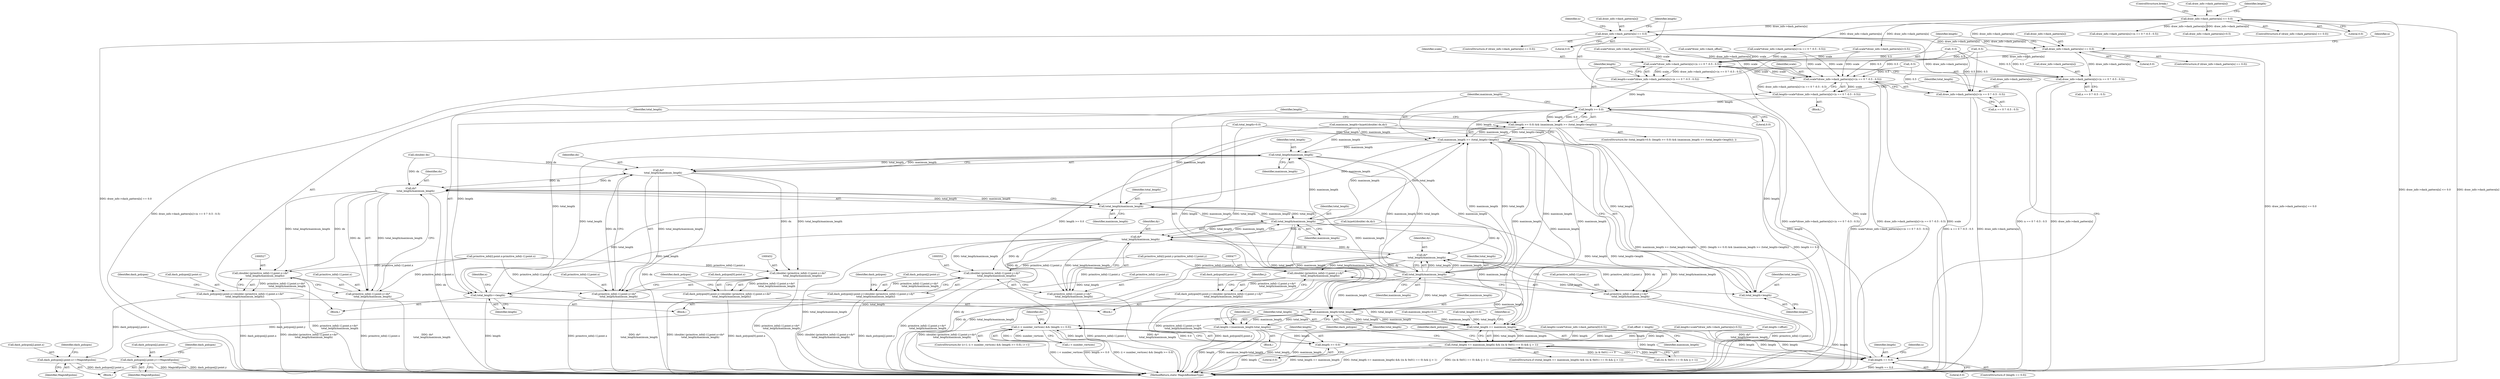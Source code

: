 digraph "0_ImageMagick_726812fa2fa7ce16bcf58f6e115f65427a1c0950_0@array" {
"1000385" [label="(Call,draw_info->dash_pattern[n] == 0.0)"];
"1000245" [label="(Call,draw_info->dash_pattern[n] <= 0.0)"];
"1000603" [label="(Call,draw_info->dash_pattern[n] == 0.0)"];
"1000385" [label="(Call,draw_info->dash_pattern[n] == 0.0)"];
"1000397" [label="(Call,scale*(draw_info->dash_pattern[n]+(n == 0 ? -0.5 : 0.5)))"];
"1000395" [label="(Call,length=scale*(draw_info->dash_pattern[n]+(n == 0 ? -0.5 : 0.5)))"];
"1000417" [label="(Call,length >= 0.0)"];
"1000416" [label="(Call,(length >= 0.0) && (maximum_length >= (total_length+length)))"];
"1000322" [label="(Call,(i < number_vertices) && (length >= 0.0))"];
"1000420" [label="(Call,maximum_length >= (total_length+length))"];
"1000465" [label="(Call,total_length/maximum_length)"];
"1000463" [label="(Call,dx*\n            total_length/maximum_length)"];
"1000451" [label="(Call,(double) (primitive_info[i-1].point.x+dx*\n            total_length/maximum_length))"];
"1000443" [label="(Call,dash_polygon[0].point.x=(double) (primitive_info[i-1].point.x+dx*\n            total_length/maximum_length))"];
"1000453" [label="(Call,primitive_info[i-1].point.x+dx*\n            total_length/maximum_length)"];
"1000538" [label="(Call,dx*\n            total_length/maximum_length)"];
"1000526" [label="(Call,(double) (primitive_info[i-1].point.x+dx*\n            total_length/maximum_length))"];
"1000518" [label="(Call,dash_polygon[j].point.x=(double) (primitive_info[i-1].point.x+dx*\n            total_length/maximum_length))"];
"1000682" [label="(Call,dash_polygon[j].point.x+=MagickEpsilon)"];
"1000528" [label="(Call,primitive_info[i-1].point.x+dx*\n            total_length/maximum_length)"];
"1000490" [label="(Call,total_length/maximum_length)"];
"1000422" [label="(Call,total_length+length)"];
"1000426" [label="(Call,total_length+=length)"];
"1000540" [label="(Call,total_length/maximum_length)"];
"1000565" [label="(Call,total_length/maximum_length)"];
"1000563" [label="(Call,dy*\n            total_length/maximum_length)"];
"1000488" [label="(Call,dy*\n            total_length/maximum_length)"];
"1000476" [label="(Call,(double) (primitive_info[i-1].point.y+dy*\n            total_length/maximum_length))"];
"1000468" [label="(Call,dash_polygon[0].point.y=(double) (primitive_info[i-1].point.y+dy*\n            total_length/maximum_length))"];
"1000478" [label="(Call,primitive_info[i-1].point.y+dy*\n            total_length/maximum_length)"];
"1000551" [label="(Call,(double) (primitive_info[i-1].point.y+dy*\n            total_length/maximum_length))"];
"1000543" [label="(Call,dash_polygon[j].point.y=(double) (primitive_info[i-1].point.y+dy*\n            total_length/maximum_length))"];
"1000691" [label="(Call,dash_polygon[j].point.y+=MagickEpsilon)"];
"1000553" [label="(Call,primitive_info[i-1].point.y+dy*\n            total_length/maximum_length)"];
"1000632" [label="(Call,maximum_length-total_length)"];
"1000630" [label="(Call,length-=(maximum_length-total_length))"];
"1000326" [label="(Call,length >= 0.0)"];
"1000378" [label="(Call,length == 0.0)"];
"1000660" [label="(Call,total_length <= maximum_length)"];
"1000659" [label="(Call,(total_length <= maximum_length) && ((n & 0x01) == 0) && (j > 1))"];
"1000615" [label="(Call,scale*(draw_info->dash_pattern[n]+(n == 0 ? -0.5 : 0.5)))"];
"1000613" [label="(Call,length=scale*(draw_info->dash_pattern[n]+(n == 0 ? -0.5 : 0.5)))"];
"1000399" [label="(Call,draw_info->dash_pattern[n]+(n == 0 ? -0.5 : 0.5))"];
"1000617" [label="(Call,draw_info->dash_pattern[n]+(n == 0 ? -0.5 : 0.5))"];
"1000224" [label="(Call,scale*draw_info->dash_offset)"];
"1000465" [label="(Call,total_length/maximum_length)"];
"1000400" [label="(Call,draw_info->dash_pattern[n])"];
"1000385" [label="(Call,draw_info->dash_pattern[n] == 0.0)"];
"1000660" [label="(Call,total_length <= maximum_length)"];
"1000491" [label="(Identifier,total_length)"];
"1000443" [label="(Call,dash_polygon[0].point.x=(double) (primitive_info[i-1].point.x+dx*\n            total_length/maximum_length))"];
"1000544" [label="(Call,dash_polygon[j].point.y)"];
"1000420" [label="(Call,maximum_length >= (total_length+length))"];
"1000252" [label="(ControlStructure,break;)"];
"1000463" [label="(Call,dx*\n            total_length/maximum_length)"];
"1000416" [label="(Call,(length >= 0.0) && (maximum_length >= (total_length+length)))"];
"1000623" [label="(Call,n == 0 ? -0.5 : 0.5)"];
"1000492" [label="(Identifier,maximum_length)"];
"1000663" [label="(Call,((n & 0x01) == 0) && (j > 1))"];
"1000399" [label="(Call,draw_info->dash_pattern[n]+(n == 0 ? -0.5 : 0.5))"];
"1000386" [label="(Call,draw_info->dash_pattern[n])"];
"1000257" [label="(Call,draw_info->dash_pattern[n]+(n == 0 ? -0.5 : 0.5))"];
"1000567" [label="(Identifier,maximum_length)"];
"1000630" [label="(Call,length-=(maximum_length-total_length))"];
"1000604" [label="(Call,draw_info->dash_pattern[n])"];
"1000417" [label="(Call,length >= 0.0)"];
"1000547" [label="(Identifier,dash_polygon)"];
"1000609" [label="(Literal,0.0)"];
"1000615" [label="(Call,scale*(draw_info->dash_pattern[n]+(n == 0 ? -0.5 : 0.5)))"];
"1000690" [label="(Identifier,MagickEpsilon)"];
"1000472" [label="(Identifier,dash_polygon)"];
"1000428" [label="(Identifier,length)"];
"1000675" [label="(Identifier,dash_polygon)"];
"1000405" [label="(Call,n == 0 ? -0.5 : 0.5)"];
"1000432" [label="(Identifier,n)"];
"1000553" [label="(Call,primitive_info[i-1].point.y+dy*\n            total_length/maximum_length)"];
"1000519" [label="(Call,dash_polygon[j].point.x)"];
"1000497" [label="(Block,)"];
"1000297" [label="(Call,length-=offset)"];
"1000312" [label="(Call,maximum_length=0.0)"];
"1000691" [label="(Call,dash_polygon[j].point.y+=MagickEpsilon)"];
"1000683" [label="(Call,dash_polygon[j].point.x)"];
"1000426" [label="(Call,total_length+=length)"];
"1000246" [label="(Call,draw_info->dash_pattern[n])"];
"1000322" [label="(Call,(i < number_vertices) && (length >= 0.0))"];
"1000423" [label="(Identifier,total_length)"];
"1000662" [label="(Identifier,maximum_length)"];
"1000526" [label="(Call,(double) (primitive_info[i-1].point.x+dx*\n            total_length/maximum_length))"];
"1000564" [label="(Identifier,dy)"];
"1000541" [label="(Identifier,total_length)"];
"1000682" [label="(Call,dash_polygon[j].point.x+=MagickEpsilon)"];
"1000542" [label="(Identifier,maximum_length)"];
"1000565" [label="(Call,total_length/maximum_length)"];
"1000632" [label="(Call,maximum_length-total_length)"];
"1000424" [label="(Identifier,length)"];
"1000381" [label="(Block,)"];
"1000333" [label="(Identifier,dx)"];
"1000699" [label="(Identifier,MagickEpsilon)"];
"1000418" [label="(Identifier,length)"];
"1000327" [label="(Identifier,length)"];
"1000554" [label="(Call,primitive_info[i-1].point.y)"];
"1000419" [label="(Literal,0.0)"];
"1000659" [label="(Call,(total_length <= maximum_length) && ((n & 0x01) == 0) && (j > 1))"];
"1000672" [label="(Block,)"];
"1000571" [label="(Identifier,dash_polygon)"];
"1000692" [label="(Call,dash_polygon[j].point.y)"];
"1000384" [label="(ControlStructure,if (draw_info->dash_pattern[n] == 0.0))"];
"1000323" [label="(Call,i < number_vertices)"];
"1000284" [label="(Call,draw_info->dash_pattern[n]+0.5)"];
"1000245" [label="(Call,draw_info->dash_pattern[n] <= 0.0)"];
"1000326" [label="(Call,length >= 0.0)"];
"1000282" [label="(Call,scale*(draw_info->dash_pattern[n]+0.5))"];
"1000733" [label="(Identifier,dash_polygon)"];
"1000412" [label="(ControlStructure,for (total_length=0.0; (length >= 0.0) && (maximum_length >= (total_length+length)); ))"];
"1000543" [label="(Call,dash_polygon[j].point.y=(double) (primitive_info[i-1].point.y+dy*\n            total_length/maximum_length))"];
"1000396" [label="(Identifier,length)"];
"1000334" [label="(Call,primitive_info[i].point.x-primitive_info[i-1].point.x)"];
"1000427" [label="(Identifier,total_length)"];
"1000393" [label="(Identifier,n)"];
"1000444" [label="(Call,dash_polygon[0].point.x)"];
"1000451" [label="(Call,(double) (primitive_info[i-1].point.x+dx*\n            total_length/maximum_length))"];
"1000634" [label="(Identifier,total_length)"];
"1000540" [label="(Call,total_length/maximum_length)"];
"1000379" [label="(Identifier,length)"];
"1000761" [label="(MethodReturn,static MagickBooleanType)"];
"1000267" [label="(Call,-0.5)"];
"1000613" [label="(Call,length=scale*(draw_info->dash_pattern[n]+(n == 0 ? -0.5 : 0.5)))"];
"1000409" [label="(Call,-0.5)"];
"1000254" [label="(Identifier,length)"];
"1000488" [label="(Call,dy*\n            total_length/maximum_length)"];
"1000476" [label="(Call,(double) (primitive_info[i-1].point.y+dy*\n            total_length/maximum_length))"];
"1000627" [label="(Call,-0.5)"];
"1000435" [label="(Block,)"];
"1000383" [label="(Identifier,n)"];
"1000380" [label="(Literal,0.0)"];
"1000638" [label="(Identifier,n)"];
"1000695" [label="(Identifier,dash_polygon)"];
"1000377" [label="(ControlStructure,if (length == 0.0))"];
"1000489" [label="(Identifier,dy)"];
"1000315" [label="(Call,total_length=0.0)"];
"1000468" [label="(Call,dash_polygon[0].point.y=(double) (primitive_info[i-1].point.y+dy*\n            total_length/maximum_length))"];
"1000666" [label="(Identifier,n)"];
"1000244" [label="(ControlStructure,if (draw_info->dash_pattern[n] <= 0.0))"];
"1000318" [label="(ControlStructure,for (i=1; (i < number_vertices) && (length >= 0.0); i++))"];
"1000478" [label="(Call,primitive_info[i-1].point.y+dy*\n            total_length/maximum_length)"];
"1000658" [label="(ControlStructure,if ((total_length <= maximum_length) && ((n & 0x01) == 0) && (j > 1)))"];
"1000614" [label="(Identifier,length)"];
"1000490" [label="(Call,total_length/maximum_length)"];
"1000494" [label="(Identifier,j)"];
"1000518" [label="(Call,dash_polygon[j].point.x=(double) (primitive_info[i-1].point.x+dx*\n            total_length/maximum_length))"];
"1000479" [label="(Call,primitive_info[i-1].point.y)"];
"1000538" [label="(Call,dx*\n            total_length/maximum_length)"];
"1000539" [label="(Identifier,dx)"];
"1000661" [label="(Identifier,total_length)"];
"1000293" [label="(Call,offset < length)"];
"1000633" [label="(Identifier,maximum_length)"];
"1000617" [label="(Call,draw_info->dash_pattern[n]+(n == 0 ? -0.5 : 0.5))"];
"1000467" [label="(Identifier,maximum_length)"];
"1000563" [label="(Call,dy*\n            total_length/maximum_length)"];
"1000602" [label="(ControlStructure,if (draw_info->dash_pattern[n] == 0.0))"];
"1000207" [label="(Call,scale*(draw_info->dash_pattern[0]-0.5))"];
"1000391" [label="(Literal,0.0)"];
"1000414" [label="(Identifier,total_length)"];
"1000603" [label="(Call,draw_info->dash_pattern[n] == 0.0)"];
"1000255" [label="(Call,scale*(draw_info->dash_pattern[n]+(n == 0 ? -0.5 : 0.5)))"];
"1000529" [label="(Call,primitive_info[i-1].point.x)"];
"1000464" [label="(Identifier,dx)"];
"1000378" [label="(Call,length == 0.0)"];
"1000280" [label="(Call,length=scale*(draw_info->dash_pattern[n]+0.5))"];
"1000703" [label="(Identifier,dash_polygon)"];
"1000372" [label="(Call,hypot((double) dx,dy))"];
"1000454" [label="(Call,primitive_info[i-1].point.x)"];
"1000469" [label="(Call,dash_polygon[0].point.y)"];
"1000251" [label="(Literal,0.0)"];
"1000453" [label="(Call,primitive_info[i-1].point.x+dx*\n            total_length/maximum_length)"];
"1000395" [label="(Call,length=scale*(draw_info->dash_pattern[n]+(n == 0 ? -0.5 : 0.5)))"];
"1000618" [label="(Call,draw_info->dash_pattern[n])"];
"1000397" [label="(Call,scale*(draw_info->dash_pattern[n]+(n == 0 ? -0.5 : 0.5)))"];
"1000205" [label="(Call,length=scale*(draw_info->dash_pattern[0]-0.5))"];
"1000566" [label="(Identifier,total_length)"];
"1000328" [label="(Literal,0.0)"];
"1000611" [label="(Identifier,n)"];
"1000466" [label="(Identifier,total_length)"];
"1000370" [label="(Call,maximum_length=hypot((double) dx,dy))"];
"1000413" [label="(Call,total_length=0.0)"];
"1000528" [label="(Call,primitive_info[i-1].point.x+dx*\n            total_length/maximum_length)"];
"1000616" [label="(Identifier,scale)"];
"1000425" [label="(Block,)"];
"1000373" [label="(Call,(double) dx)"];
"1000331" [label="(Block,)"];
"1000551" [label="(Call,(double) (primitive_info[i-1].point.y+dy*\n            total_length/maximum_length))"];
"1000631" [label="(Identifier,length)"];
"1000421" [label="(Identifier,maximum_length)"];
"1000398" [label="(Identifier,scale)"];
"1000422" [label="(Call,total_length+length)"];
"1000353" [label="(Call,primitive_info[i].point.y-primitive_info[i-1].point.y)"];
"1000385" -> "1000384"  [label="AST: "];
"1000385" -> "1000391"  [label="CFG: "];
"1000386" -> "1000385"  [label="AST: "];
"1000391" -> "1000385"  [label="AST: "];
"1000393" -> "1000385"  [label="CFG: "];
"1000396" -> "1000385"  [label="CFG: "];
"1000385" -> "1000761"  [label="DDG: draw_info->dash_pattern[n] == 0.0"];
"1000245" -> "1000385"  [label="DDG: draw_info->dash_pattern[n]"];
"1000603" -> "1000385"  [label="DDG: draw_info->dash_pattern[n]"];
"1000385" -> "1000397"  [label="DDG: draw_info->dash_pattern[n]"];
"1000385" -> "1000399"  [label="DDG: draw_info->dash_pattern[n]"];
"1000385" -> "1000603"  [label="DDG: draw_info->dash_pattern[n]"];
"1000245" -> "1000244"  [label="AST: "];
"1000245" -> "1000251"  [label="CFG: "];
"1000246" -> "1000245"  [label="AST: "];
"1000251" -> "1000245"  [label="AST: "];
"1000252" -> "1000245"  [label="CFG: "];
"1000254" -> "1000245"  [label="CFG: "];
"1000245" -> "1000761"  [label="DDG: draw_info->dash_pattern[n] <= 0.0"];
"1000245" -> "1000761"  [label="DDG: draw_info->dash_pattern[n]"];
"1000245" -> "1000255"  [label="DDG: draw_info->dash_pattern[n]"];
"1000245" -> "1000257"  [label="DDG: draw_info->dash_pattern[n]"];
"1000245" -> "1000282"  [label="DDG: draw_info->dash_pattern[n]"];
"1000245" -> "1000284"  [label="DDG: draw_info->dash_pattern[n]"];
"1000245" -> "1000603"  [label="DDG: draw_info->dash_pattern[n]"];
"1000603" -> "1000602"  [label="AST: "];
"1000603" -> "1000609"  [label="CFG: "];
"1000604" -> "1000603"  [label="AST: "];
"1000609" -> "1000603"  [label="AST: "];
"1000611" -> "1000603"  [label="CFG: "];
"1000614" -> "1000603"  [label="CFG: "];
"1000603" -> "1000761"  [label="DDG: draw_info->dash_pattern[n] == 0.0"];
"1000603" -> "1000615"  [label="DDG: draw_info->dash_pattern[n]"];
"1000603" -> "1000617"  [label="DDG: draw_info->dash_pattern[n]"];
"1000397" -> "1000395"  [label="AST: "];
"1000397" -> "1000399"  [label="CFG: "];
"1000398" -> "1000397"  [label="AST: "];
"1000399" -> "1000397"  [label="AST: "];
"1000395" -> "1000397"  [label="CFG: "];
"1000397" -> "1000761"  [label="DDG: scale"];
"1000397" -> "1000761"  [label="DDG: draw_info->dash_pattern[n]+(n == 0 ? -0.5 : 0.5)"];
"1000397" -> "1000395"  [label="DDG: scale"];
"1000397" -> "1000395"  [label="DDG: draw_info->dash_pattern[n]+(n == 0 ? -0.5 : 0.5)"];
"1000224" -> "1000397"  [label="DDG: scale"];
"1000615" -> "1000397"  [label="DDG: scale"];
"1000207" -> "1000397"  [label="DDG: scale"];
"1000255" -> "1000397"  [label="DDG: scale"];
"1000282" -> "1000397"  [label="DDG: scale"];
"1000409" -> "1000397"  [label="DDG: 0.5"];
"1000627" -> "1000397"  [label="DDG: 0.5"];
"1000267" -> "1000397"  [label="DDG: 0.5"];
"1000397" -> "1000615"  [label="DDG: scale"];
"1000395" -> "1000381"  [label="AST: "];
"1000396" -> "1000395"  [label="AST: "];
"1000414" -> "1000395"  [label="CFG: "];
"1000395" -> "1000761"  [label="DDG: scale*(draw_info->dash_pattern[n]+(n == 0 ? -0.5 : 0.5))"];
"1000395" -> "1000417"  [label="DDG: length"];
"1000417" -> "1000416"  [label="AST: "];
"1000417" -> "1000419"  [label="CFG: "];
"1000418" -> "1000417"  [label="AST: "];
"1000419" -> "1000417"  [label="AST: "];
"1000421" -> "1000417"  [label="CFG: "];
"1000416" -> "1000417"  [label="CFG: "];
"1000417" -> "1000416"  [label="DDG: length"];
"1000417" -> "1000416"  [label="DDG: 0.0"];
"1000378" -> "1000417"  [label="DDG: length"];
"1000613" -> "1000417"  [label="DDG: length"];
"1000417" -> "1000420"  [label="DDG: length"];
"1000417" -> "1000422"  [label="DDG: length"];
"1000417" -> "1000426"  [label="DDG: length"];
"1000417" -> "1000630"  [label="DDG: length"];
"1000416" -> "1000412"  [label="AST: "];
"1000416" -> "1000420"  [label="CFG: "];
"1000420" -> "1000416"  [label="AST: "];
"1000427" -> "1000416"  [label="CFG: "];
"1000631" -> "1000416"  [label="CFG: "];
"1000416" -> "1000761"  [label="DDG: maximum_length >= (total_length+length)"];
"1000416" -> "1000761"  [label="DDG: (length >= 0.0) && (maximum_length >= (total_length+length))"];
"1000416" -> "1000761"  [label="DDG: length >= 0.0"];
"1000416" -> "1000322"  [label="DDG: length >= 0.0"];
"1000420" -> "1000416"  [label="DDG: maximum_length"];
"1000420" -> "1000416"  [label="DDG: total_length+length"];
"1000322" -> "1000318"  [label="AST: "];
"1000322" -> "1000323"  [label="CFG: "];
"1000322" -> "1000326"  [label="CFG: "];
"1000323" -> "1000322"  [label="AST: "];
"1000326" -> "1000322"  [label="AST: "];
"1000333" -> "1000322"  [label="CFG: "];
"1000661" -> "1000322"  [label="CFG: "];
"1000322" -> "1000761"  [label="DDG: length >= 0.0"];
"1000322" -> "1000761"  [label="DDG: (i < number_vertices) && (length >= 0.0)"];
"1000322" -> "1000761"  [label="DDG: i < number_vertices"];
"1000323" -> "1000322"  [label="DDG: i"];
"1000323" -> "1000322"  [label="DDG: number_vertices"];
"1000326" -> "1000322"  [label="DDG: length"];
"1000326" -> "1000322"  [label="DDG: 0.0"];
"1000420" -> "1000422"  [label="CFG: "];
"1000421" -> "1000420"  [label="AST: "];
"1000422" -> "1000420"  [label="AST: "];
"1000420" -> "1000761"  [label="DDG: total_length+length"];
"1000565" -> "1000420"  [label="DDG: maximum_length"];
"1000565" -> "1000420"  [label="DDG: total_length"];
"1000490" -> "1000420"  [label="DDG: maximum_length"];
"1000490" -> "1000420"  [label="DDG: total_length"];
"1000370" -> "1000420"  [label="DDG: maximum_length"];
"1000413" -> "1000420"  [label="DDG: total_length"];
"1000420" -> "1000465"  [label="DDG: maximum_length"];
"1000420" -> "1000540"  [label="DDG: maximum_length"];
"1000420" -> "1000632"  [label="DDG: maximum_length"];
"1000420" -> "1000660"  [label="DDG: maximum_length"];
"1000465" -> "1000463"  [label="AST: "];
"1000465" -> "1000467"  [label="CFG: "];
"1000466" -> "1000465"  [label="AST: "];
"1000467" -> "1000465"  [label="AST: "];
"1000463" -> "1000465"  [label="CFG: "];
"1000465" -> "1000463"  [label="DDG: total_length"];
"1000465" -> "1000463"  [label="DDG: maximum_length"];
"1000426" -> "1000465"  [label="DDG: total_length"];
"1000565" -> "1000465"  [label="DDG: maximum_length"];
"1000490" -> "1000465"  [label="DDG: maximum_length"];
"1000370" -> "1000465"  [label="DDG: maximum_length"];
"1000465" -> "1000490"  [label="DDG: total_length"];
"1000465" -> "1000490"  [label="DDG: maximum_length"];
"1000463" -> "1000453"  [label="AST: "];
"1000464" -> "1000463"  [label="AST: "];
"1000453" -> "1000463"  [label="CFG: "];
"1000463" -> "1000761"  [label="DDG: dx"];
"1000463" -> "1000451"  [label="DDG: dx"];
"1000463" -> "1000451"  [label="DDG: total_length/maximum_length"];
"1000463" -> "1000453"  [label="DDG: dx"];
"1000463" -> "1000453"  [label="DDG: total_length/maximum_length"];
"1000373" -> "1000463"  [label="DDG: dx"];
"1000538" -> "1000463"  [label="DDG: dx"];
"1000463" -> "1000538"  [label="DDG: dx"];
"1000451" -> "1000443"  [label="AST: "];
"1000451" -> "1000453"  [label="CFG: "];
"1000452" -> "1000451"  [label="AST: "];
"1000453" -> "1000451"  [label="AST: "];
"1000443" -> "1000451"  [label="CFG: "];
"1000451" -> "1000761"  [label="DDG: primitive_info[i-1].point.x+dx*\n            total_length/maximum_length"];
"1000451" -> "1000443"  [label="DDG: primitive_info[i-1].point.x+dx*\n            total_length/maximum_length"];
"1000334" -> "1000451"  [label="DDG: primitive_info[i-1].point.x"];
"1000443" -> "1000435"  [label="AST: "];
"1000444" -> "1000443"  [label="AST: "];
"1000472" -> "1000443"  [label="CFG: "];
"1000443" -> "1000761"  [label="DDG: (double) (primitive_info[i-1].point.x+dx*\n            total_length/maximum_length)"];
"1000443" -> "1000761"  [label="DDG: dash_polygon[0].point.x"];
"1000454" -> "1000453"  [label="AST: "];
"1000453" -> "1000761"  [label="DDG: dx*\n            total_length/maximum_length"];
"1000453" -> "1000761"  [label="DDG: primitive_info[i-1].point.x"];
"1000334" -> "1000453"  [label="DDG: primitive_info[i-1].point.x"];
"1000538" -> "1000528"  [label="AST: "];
"1000538" -> "1000540"  [label="CFG: "];
"1000539" -> "1000538"  [label="AST: "];
"1000540" -> "1000538"  [label="AST: "];
"1000528" -> "1000538"  [label="CFG: "];
"1000538" -> "1000761"  [label="DDG: dx"];
"1000538" -> "1000526"  [label="DDG: dx"];
"1000538" -> "1000526"  [label="DDG: total_length/maximum_length"];
"1000538" -> "1000528"  [label="DDG: dx"];
"1000538" -> "1000528"  [label="DDG: total_length/maximum_length"];
"1000373" -> "1000538"  [label="DDG: dx"];
"1000540" -> "1000538"  [label="DDG: total_length"];
"1000540" -> "1000538"  [label="DDG: maximum_length"];
"1000526" -> "1000518"  [label="AST: "];
"1000526" -> "1000528"  [label="CFG: "];
"1000527" -> "1000526"  [label="AST: "];
"1000528" -> "1000526"  [label="AST: "];
"1000518" -> "1000526"  [label="CFG: "];
"1000526" -> "1000761"  [label="DDG: primitive_info[i-1].point.x+dx*\n            total_length/maximum_length"];
"1000526" -> "1000518"  [label="DDG: primitive_info[i-1].point.x+dx*\n            total_length/maximum_length"];
"1000334" -> "1000526"  [label="DDG: primitive_info[i-1].point.x"];
"1000518" -> "1000497"  [label="AST: "];
"1000519" -> "1000518"  [label="AST: "];
"1000547" -> "1000518"  [label="CFG: "];
"1000518" -> "1000761"  [label="DDG: dash_polygon[j].point.x"];
"1000518" -> "1000761"  [label="DDG: (double) (primitive_info[i-1].point.x+dx*\n            total_length/maximum_length)"];
"1000518" -> "1000682"  [label="DDG: dash_polygon[j].point.x"];
"1000682" -> "1000672"  [label="AST: "];
"1000682" -> "1000690"  [label="CFG: "];
"1000683" -> "1000682"  [label="AST: "];
"1000690" -> "1000682"  [label="AST: "];
"1000695" -> "1000682"  [label="CFG: "];
"1000682" -> "1000761"  [label="DDG: dash_polygon[j].point.x"];
"1000529" -> "1000528"  [label="AST: "];
"1000528" -> "1000761"  [label="DDG: primitive_info[i-1].point.x"];
"1000528" -> "1000761"  [label="DDG: dx*\n            total_length/maximum_length"];
"1000334" -> "1000528"  [label="DDG: primitive_info[i-1].point.x"];
"1000490" -> "1000488"  [label="AST: "];
"1000490" -> "1000492"  [label="CFG: "];
"1000491" -> "1000490"  [label="AST: "];
"1000492" -> "1000490"  [label="AST: "];
"1000488" -> "1000490"  [label="CFG: "];
"1000490" -> "1000422"  [label="DDG: total_length"];
"1000490" -> "1000426"  [label="DDG: total_length"];
"1000490" -> "1000488"  [label="DDG: total_length"];
"1000490" -> "1000488"  [label="DDG: maximum_length"];
"1000490" -> "1000540"  [label="DDG: maximum_length"];
"1000490" -> "1000632"  [label="DDG: maximum_length"];
"1000490" -> "1000632"  [label="DDG: total_length"];
"1000490" -> "1000660"  [label="DDG: maximum_length"];
"1000422" -> "1000424"  [label="CFG: "];
"1000423" -> "1000422"  [label="AST: "];
"1000424" -> "1000422"  [label="AST: "];
"1000565" -> "1000422"  [label="DDG: total_length"];
"1000413" -> "1000422"  [label="DDG: total_length"];
"1000426" -> "1000425"  [label="AST: "];
"1000426" -> "1000428"  [label="CFG: "];
"1000427" -> "1000426"  [label="AST: "];
"1000428" -> "1000426"  [label="AST: "];
"1000432" -> "1000426"  [label="CFG: "];
"1000426" -> "1000761"  [label="DDG: length"];
"1000565" -> "1000426"  [label="DDG: total_length"];
"1000413" -> "1000426"  [label="DDG: total_length"];
"1000426" -> "1000540"  [label="DDG: total_length"];
"1000426" -> "1000632"  [label="DDG: total_length"];
"1000426" -> "1000660"  [label="DDG: total_length"];
"1000540" -> "1000542"  [label="CFG: "];
"1000541" -> "1000540"  [label="AST: "];
"1000542" -> "1000540"  [label="AST: "];
"1000565" -> "1000540"  [label="DDG: maximum_length"];
"1000370" -> "1000540"  [label="DDG: maximum_length"];
"1000540" -> "1000565"  [label="DDG: total_length"];
"1000540" -> "1000565"  [label="DDG: maximum_length"];
"1000565" -> "1000563"  [label="AST: "];
"1000565" -> "1000567"  [label="CFG: "];
"1000566" -> "1000565"  [label="AST: "];
"1000567" -> "1000565"  [label="AST: "];
"1000563" -> "1000565"  [label="CFG: "];
"1000565" -> "1000563"  [label="DDG: total_length"];
"1000565" -> "1000563"  [label="DDG: maximum_length"];
"1000565" -> "1000632"  [label="DDG: maximum_length"];
"1000565" -> "1000632"  [label="DDG: total_length"];
"1000565" -> "1000660"  [label="DDG: maximum_length"];
"1000563" -> "1000553"  [label="AST: "];
"1000564" -> "1000563"  [label="AST: "];
"1000553" -> "1000563"  [label="CFG: "];
"1000563" -> "1000761"  [label="DDG: total_length/maximum_length"];
"1000563" -> "1000761"  [label="DDG: dy"];
"1000563" -> "1000488"  [label="DDG: dy"];
"1000563" -> "1000551"  [label="DDG: dy"];
"1000563" -> "1000551"  [label="DDG: total_length/maximum_length"];
"1000563" -> "1000553"  [label="DDG: dy"];
"1000563" -> "1000553"  [label="DDG: total_length/maximum_length"];
"1000372" -> "1000563"  [label="DDG: dy"];
"1000488" -> "1000563"  [label="DDG: dy"];
"1000488" -> "1000478"  [label="AST: "];
"1000489" -> "1000488"  [label="AST: "];
"1000478" -> "1000488"  [label="CFG: "];
"1000488" -> "1000761"  [label="DDG: dy"];
"1000488" -> "1000761"  [label="DDG: total_length/maximum_length"];
"1000488" -> "1000476"  [label="DDG: dy"];
"1000488" -> "1000476"  [label="DDG: total_length/maximum_length"];
"1000488" -> "1000478"  [label="DDG: dy"];
"1000488" -> "1000478"  [label="DDG: total_length/maximum_length"];
"1000372" -> "1000488"  [label="DDG: dy"];
"1000476" -> "1000468"  [label="AST: "];
"1000476" -> "1000478"  [label="CFG: "];
"1000477" -> "1000476"  [label="AST: "];
"1000478" -> "1000476"  [label="AST: "];
"1000468" -> "1000476"  [label="CFG: "];
"1000476" -> "1000761"  [label="DDG: primitive_info[i-1].point.y+dy*\n            total_length/maximum_length"];
"1000476" -> "1000468"  [label="DDG: primitive_info[i-1].point.y+dy*\n            total_length/maximum_length"];
"1000353" -> "1000476"  [label="DDG: primitive_info[i-1].point.y"];
"1000468" -> "1000435"  [label="AST: "];
"1000469" -> "1000468"  [label="AST: "];
"1000494" -> "1000468"  [label="CFG: "];
"1000468" -> "1000761"  [label="DDG: (double) (primitive_info[i-1].point.y+dy*\n            total_length/maximum_length)"];
"1000468" -> "1000761"  [label="DDG: dash_polygon[0].point.y"];
"1000479" -> "1000478"  [label="AST: "];
"1000478" -> "1000761"  [label="DDG: dy*\n            total_length/maximum_length"];
"1000478" -> "1000761"  [label="DDG: primitive_info[i-1].point.y"];
"1000353" -> "1000478"  [label="DDG: primitive_info[i-1].point.y"];
"1000551" -> "1000543"  [label="AST: "];
"1000551" -> "1000553"  [label="CFG: "];
"1000552" -> "1000551"  [label="AST: "];
"1000553" -> "1000551"  [label="AST: "];
"1000543" -> "1000551"  [label="CFG: "];
"1000551" -> "1000761"  [label="DDG: primitive_info[i-1].point.y+dy*\n            total_length/maximum_length"];
"1000551" -> "1000543"  [label="DDG: primitive_info[i-1].point.y+dy*\n            total_length/maximum_length"];
"1000353" -> "1000551"  [label="DDG: primitive_info[i-1].point.y"];
"1000543" -> "1000497"  [label="AST: "];
"1000544" -> "1000543"  [label="AST: "];
"1000571" -> "1000543"  [label="CFG: "];
"1000543" -> "1000761"  [label="DDG: (double) (primitive_info[i-1].point.y+dy*\n            total_length/maximum_length)"];
"1000543" -> "1000761"  [label="DDG: dash_polygon[j].point.y"];
"1000543" -> "1000691"  [label="DDG: dash_polygon[j].point.y"];
"1000691" -> "1000672"  [label="AST: "];
"1000691" -> "1000699"  [label="CFG: "];
"1000692" -> "1000691"  [label="AST: "];
"1000699" -> "1000691"  [label="AST: "];
"1000703" -> "1000691"  [label="CFG: "];
"1000691" -> "1000761"  [label="DDG: MagickEpsilon"];
"1000691" -> "1000761"  [label="DDG: dash_polygon[j].point.y"];
"1000554" -> "1000553"  [label="AST: "];
"1000553" -> "1000761"  [label="DDG: dy*\n            total_length/maximum_length"];
"1000553" -> "1000761"  [label="DDG: primitive_info[i-1].point.y"];
"1000353" -> "1000553"  [label="DDG: primitive_info[i-1].point.y"];
"1000632" -> "1000630"  [label="AST: "];
"1000632" -> "1000634"  [label="CFG: "];
"1000633" -> "1000632"  [label="AST: "];
"1000634" -> "1000632"  [label="AST: "];
"1000630" -> "1000632"  [label="CFG: "];
"1000632" -> "1000630"  [label="DDG: maximum_length"];
"1000632" -> "1000630"  [label="DDG: total_length"];
"1000370" -> "1000632"  [label="DDG: maximum_length"];
"1000413" -> "1000632"  [label="DDG: total_length"];
"1000632" -> "1000660"  [label="DDG: total_length"];
"1000632" -> "1000660"  [label="DDG: maximum_length"];
"1000630" -> "1000331"  [label="AST: "];
"1000631" -> "1000630"  [label="AST: "];
"1000638" -> "1000630"  [label="CFG: "];
"1000630" -> "1000761"  [label="DDG: maximum_length-total_length"];
"1000630" -> "1000761"  [label="DDG: length"];
"1000630" -> "1000326"  [label="DDG: length"];
"1000630" -> "1000378"  [label="DDG: length"];
"1000326" -> "1000328"  [label="CFG: "];
"1000327" -> "1000326"  [label="AST: "];
"1000328" -> "1000326"  [label="AST: "];
"1000326" -> "1000761"  [label="DDG: length"];
"1000297" -> "1000326"  [label="DDG: length"];
"1000293" -> "1000326"  [label="DDG: length"];
"1000280" -> "1000326"  [label="DDG: length"];
"1000205" -> "1000326"  [label="DDG: length"];
"1000326" -> "1000378"  [label="DDG: length"];
"1000378" -> "1000377"  [label="AST: "];
"1000378" -> "1000380"  [label="CFG: "];
"1000379" -> "1000378"  [label="AST: "];
"1000380" -> "1000378"  [label="AST: "];
"1000383" -> "1000378"  [label="CFG: "];
"1000414" -> "1000378"  [label="CFG: "];
"1000378" -> "1000761"  [label="DDG: length == 0.0"];
"1000297" -> "1000378"  [label="DDG: length"];
"1000293" -> "1000378"  [label="DDG: length"];
"1000280" -> "1000378"  [label="DDG: length"];
"1000205" -> "1000378"  [label="DDG: length"];
"1000660" -> "1000659"  [label="AST: "];
"1000660" -> "1000662"  [label="CFG: "];
"1000661" -> "1000660"  [label="AST: "];
"1000662" -> "1000660"  [label="AST: "];
"1000666" -> "1000660"  [label="CFG: "];
"1000659" -> "1000660"  [label="CFG: "];
"1000660" -> "1000761"  [label="DDG: total_length"];
"1000660" -> "1000761"  [label="DDG: maximum_length"];
"1000660" -> "1000659"  [label="DDG: total_length"];
"1000660" -> "1000659"  [label="DDG: maximum_length"];
"1000315" -> "1000660"  [label="DDG: total_length"];
"1000370" -> "1000660"  [label="DDG: maximum_length"];
"1000312" -> "1000660"  [label="DDG: maximum_length"];
"1000659" -> "1000658"  [label="AST: "];
"1000659" -> "1000663"  [label="CFG: "];
"1000663" -> "1000659"  [label="AST: "];
"1000675" -> "1000659"  [label="CFG: "];
"1000733" -> "1000659"  [label="CFG: "];
"1000659" -> "1000761"  [label="DDG: ((n & 0x01) == 0) && (j > 1)"];
"1000659" -> "1000761"  [label="DDG: total_length <= maximum_length"];
"1000659" -> "1000761"  [label="DDG: (total_length <= maximum_length) && ((n & 0x01) == 0) && (j > 1)"];
"1000663" -> "1000659"  [label="DDG: (n & 0x01) == 0"];
"1000663" -> "1000659"  [label="DDG: j > 1"];
"1000615" -> "1000613"  [label="AST: "];
"1000615" -> "1000617"  [label="CFG: "];
"1000616" -> "1000615"  [label="AST: "];
"1000617" -> "1000615"  [label="AST: "];
"1000613" -> "1000615"  [label="CFG: "];
"1000615" -> "1000761"  [label="DDG: draw_info->dash_pattern[n]+(n == 0 ? -0.5 : 0.5)"];
"1000615" -> "1000761"  [label="DDG: scale"];
"1000615" -> "1000613"  [label="DDG: scale"];
"1000615" -> "1000613"  [label="DDG: draw_info->dash_pattern[n]+(n == 0 ? -0.5 : 0.5)"];
"1000224" -> "1000615"  [label="DDG: scale"];
"1000207" -> "1000615"  [label="DDG: scale"];
"1000255" -> "1000615"  [label="DDG: scale"];
"1000282" -> "1000615"  [label="DDG: scale"];
"1000627" -> "1000615"  [label="DDG: 0.5"];
"1000267" -> "1000615"  [label="DDG: 0.5"];
"1000613" -> "1000425"  [label="AST: "];
"1000614" -> "1000613"  [label="AST: "];
"1000418" -> "1000613"  [label="CFG: "];
"1000613" -> "1000761"  [label="DDG: scale*(draw_info->dash_pattern[n]+(n == 0 ? -0.5 : 0.5))"];
"1000399" -> "1000405"  [label="CFG: "];
"1000400" -> "1000399"  [label="AST: "];
"1000405" -> "1000399"  [label="AST: "];
"1000399" -> "1000761"  [label="DDG: n == 0 ? -0.5 : 0.5"];
"1000399" -> "1000761"  [label="DDG: draw_info->dash_pattern[n]"];
"1000409" -> "1000399"  [label="DDG: 0.5"];
"1000627" -> "1000399"  [label="DDG: 0.5"];
"1000267" -> "1000399"  [label="DDG: 0.5"];
"1000617" -> "1000623"  [label="CFG: "];
"1000618" -> "1000617"  [label="AST: "];
"1000623" -> "1000617"  [label="AST: "];
"1000617" -> "1000761"  [label="DDG: n == 0 ? -0.5 : 0.5"];
"1000617" -> "1000761"  [label="DDG: draw_info->dash_pattern[n]"];
"1000627" -> "1000617"  [label="DDG: 0.5"];
"1000267" -> "1000617"  [label="DDG: 0.5"];
}
